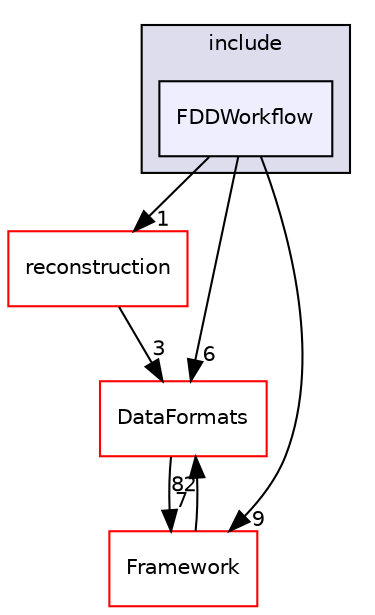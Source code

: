 digraph "/home/travis/build/AliceO2Group/AliceO2/Detectors/FIT/FDD/workflow/include/FDDWorkflow" {
  bgcolor=transparent;
  compound=true
  node [ fontsize="10", fontname="Helvetica"];
  edge [ labelfontsize="10", labelfontname="Helvetica"];
  subgraph clusterdir_6c6345ba72c9861e0bc6c84a0b141d36 {
    graph [ bgcolor="#ddddee", pencolor="black", label="include" fontname="Helvetica", fontsize="10", URL="dir_6c6345ba72c9861e0bc6c84a0b141d36.html"]
  dir_8a08187fdf5c51bdc9d9d1eb82a8d69b [shape=box, label="FDDWorkflow", style="filled", fillcolor="#eeeeff", pencolor="black", URL="dir_8a08187fdf5c51bdc9d9d1eb82a8d69b.html"];
  }
  dir_d5c094e363832484c79758a29eb05a6f [shape=box label="reconstruction" color="red" URL="dir_d5c094e363832484c79758a29eb05a6f.html"];
  dir_bcbb2cf9a3d3d83e5515c82071a07177 [shape=box label="Framework" color="red" URL="dir_bcbb2cf9a3d3d83e5515c82071a07177.html"];
  dir_2171f7ec022c5423887b07c69b2f5b48 [shape=box label="DataFormats" color="red" URL="dir_2171f7ec022c5423887b07c69b2f5b48.html"];
  dir_d5c094e363832484c79758a29eb05a6f->dir_2171f7ec022c5423887b07c69b2f5b48 [headlabel="3", labeldistance=1.5 headhref="dir_000428_000076.html"];
  dir_8a08187fdf5c51bdc9d9d1eb82a8d69b->dir_d5c094e363832484c79758a29eb05a6f [headlabel="1", labeldistance=1.5 headhref="dir_000387_000428.html"];
  dir_8a08187fdf5c51bdc9d9d1eb82a8d69b->dir_bcbb2cf9a3d3d83e5515c82071a07177 [headlabel="9", labeldistance=1.5 headhref="dir_000387_000013.html"];
  dir_8a08187fdf5c51bdc9d9d1eb82a8d69b->dir_2171f7ec022c5423887b07c69b2f5b48 [headlabel="6", labeldistance=1.5 headhref="dir_000387_000076.html"];
  dir_bcbb2cf9a3d3d83e5515c82071a07177->dir_2171f7ec022c5423887b07c69b2f5b48 [headlabel="82", labeldistance=1.5 headhref="dir_000013_000076.html"];
  dir_2171f7ec022c5423887b07c69b2f5b48->dir_bcbb2cf9a3d3d83e5515c82071a07177 [headlabel="7", labeldistance=1.5 headhref="dir_000076_000013.html"];
}
